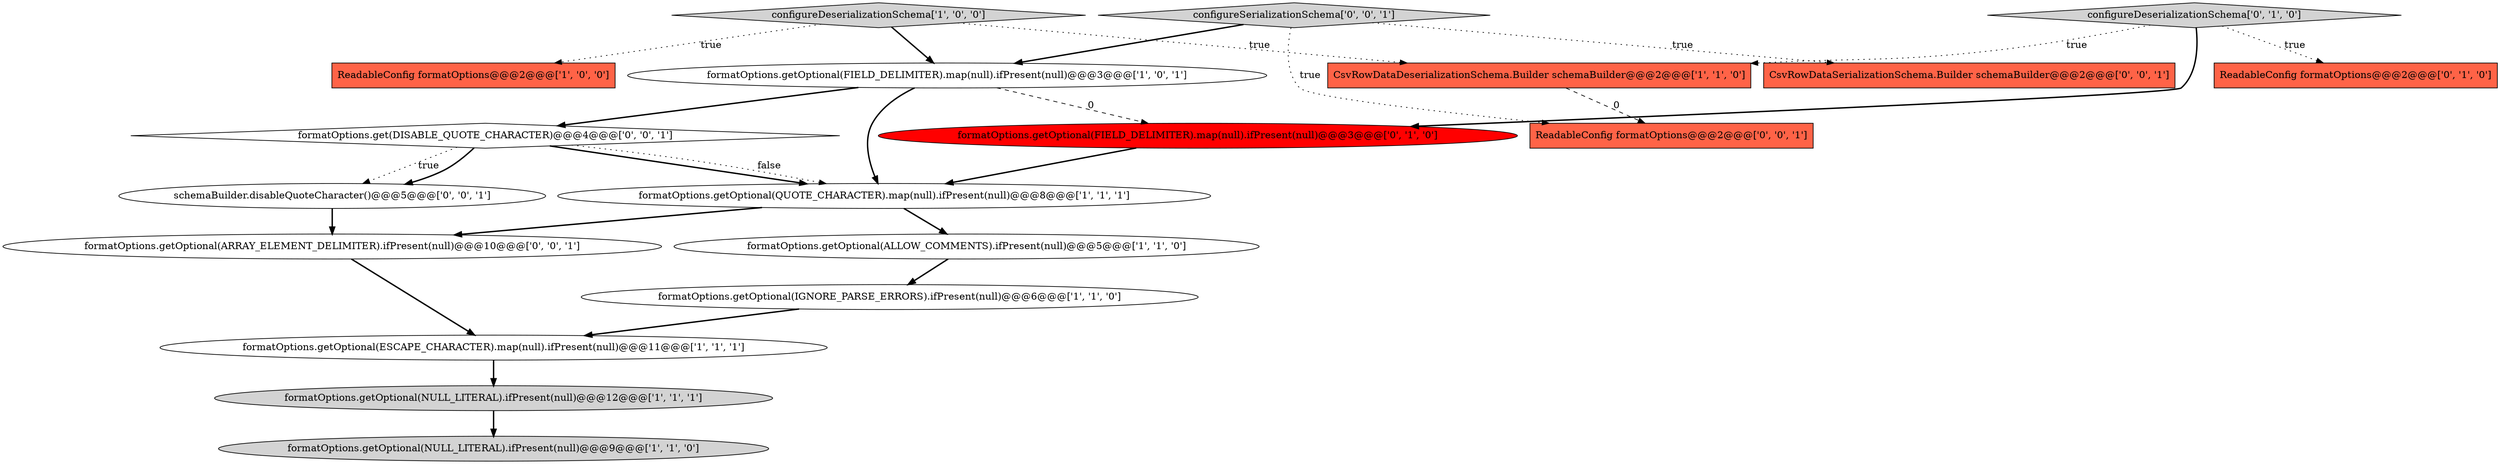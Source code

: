 digraph {
18 [style = filled, label = "schemaBuilder.disableQuoteCharacter()@@@5@@@['0', '0', '1']", fillcolor = white, shape = ellipse image = "AAA0AAABBB3BBB"];
4 [style = filled, label = "formatOptions.getOptional(NULL_LITERAL).ifPresent(null)@@@9@@@['1', '1', '0']", fillcolor = lightgray, shape = ellipse image = "AAA0AAABBB1BBB"];
6 [style = filled, label = "CsvRowDataDeserializationSchema.Builder schemaBuilder@@@2@@@['1', '1', '0']", fillcolor = tomato, shape = box image = "AAA0AAABBB1BBB"];
7 [style = filled, label = "formatOptions.getOptional(ALLOW_COMMENTS).ifPresent(null)@@@5@@@['1', '1', '0']", fillcolor = white, shape = ellipse image = "AAA0AAABBB1BBB"];
16 [style = filled, label = "ReadableConfig formatOptions@@@2@@@['0', '0', '1']", fillcolor = tomato, shape = box image = "AAA0AAABBB3BBB"];
8 [style = filled, label = "formatOptions.getOptional(NULL_LITERAL).ifPresent(null)@@@12@@@['1', '1', '1']", fillcolor = lightgray, shape = ellipse image = "AAA0AAABBB1BBB"];
12 [style = filled, label = "configureDeserializationSchema['0', '1', '0']", fillcolor = lightgray, shape = diamond image = "AAA0AAABBB2BBB"];
15 [style = filled, label = "formatOptions.getOptional(ARRAY_ELEMENT_DELIMITER).ifPresent(null)@@@10@@@['0', '0', '1']", fillcolor = white, shape = ellipse image = "AAA0AAABBB3BBB"];
2 [style = filled, label = "formatOptions.getOptional(ESCAPE_CHARACTER).map(null).ifPresent(null)@@@11@@@['1', '1', '1']", fillcolor = white, shape = ellipse image = "AAA0AAABBB1BBB"];
1 [style = filled, label = "formatOptions.getOptional(QUOTE_CHARACTER).map(null).ifPresent(null)@@@8@@@['1', '1', '1']", fillcolor = white, shape = ellipse image = "AAA0AAABBB1BBB"];
13 [style = filled, label = "formatOptions.get(DISABLE_QUOTE_CHARACTER)@@@4@@@['0', '0', '1']", fillcolor = white, shape = diamond image = "AAA0AAABBB3BBB"];
14 [style = filled, label = "CsvRowDataSerializationSchema.Builder schemaBuilder@@@2@@@['0', '0', '1']", fillcolor = tomato, shape = box image = "AAA0AAABBB3BBB"];
0 [style = filled, label = "ReadableConfig formatOptions@@@2@@@['1', '0', '0']", fillcolor = tomato, shape = box image = "AAA0AAABBB1BBB"];
3 [style = filled, label = "configureDeserializationSchema['1', '0', '0']", fillcolor = lightgray, shape = diamond image = "AAA0AAABBB1BBB"];
9 [style = filled, label = "formatOptions.getOptional(IGNORE_PARSE_ERRORS).ifPresent(null)@@@6@@@['1', '1', '0']", fillcolor = white, shape = ellipse image = "AAA0AAABBB1BBB"];
11 [style = filled, label = "ReadableConfig formatOptions@@@2@@@['0', '1', '0']", fillcolor = tomato, shape = box image = "AAA0AAABBB2BBB"];
17 [style = filled, label = "configureSerializationSchema['0', '0', '1']", fillcolor = lightgray, shape = diamond image = "AAA0AAABBB3BBB"];
5 [style = filled, label = "formatOptions.getOptional(FIELD_DELIMITER).map(null).ifPresent(null)@@@3@@@['1', '0', '1']", fillcolor = white, shape = ellipse image = "AAA0AAABBB1BBB"];
10 [style = filled, label = "formatOptions.getOptional(FIELD_DELIMITER).map(null).ifPresent(null)@@@3@@@['0', '1', '0']", fillcolor = red, shape = ellipse image = "AAA1AAABBB2BBB"];
17->5 [style = bold, label=""];
15->2 [style = bold, label=""];
13->18 [style = dotted, label="true"];
9->2 [style = bold, label=""];
1->15 [style = bold, label=""];
18->15 [style = bold, label=""];
17->14 [style = dotted, label="true"];
3->6 [style = dotted, label="true"];
1->7 [style = bold, label=""];
13->1 [style = bold, label=""];
12->11 [style = dotted, label="true"];
17->16 [style = dotted, label="true"];
7->9 [style = bold, label=""];
13->1 [style = dotted, label="false"];
5->1 [style = bold, label=""];
3->5 [style = bold, label=""];
12->10 [style = bold, label=""];
6->16 [style = dashed, label="0"];
5->10 [style = dashed, label="0"];
12->6 [style = dotted, label="true"];
5->13 [style = bold, label=""];
3->0 [style = dotted, label="true"];
8->4 [style = bold, label=""];
10->1 [style = bold, label=""];
13->18 [style = bold, label=""];
2->8 [style = bold, label=""];
}

